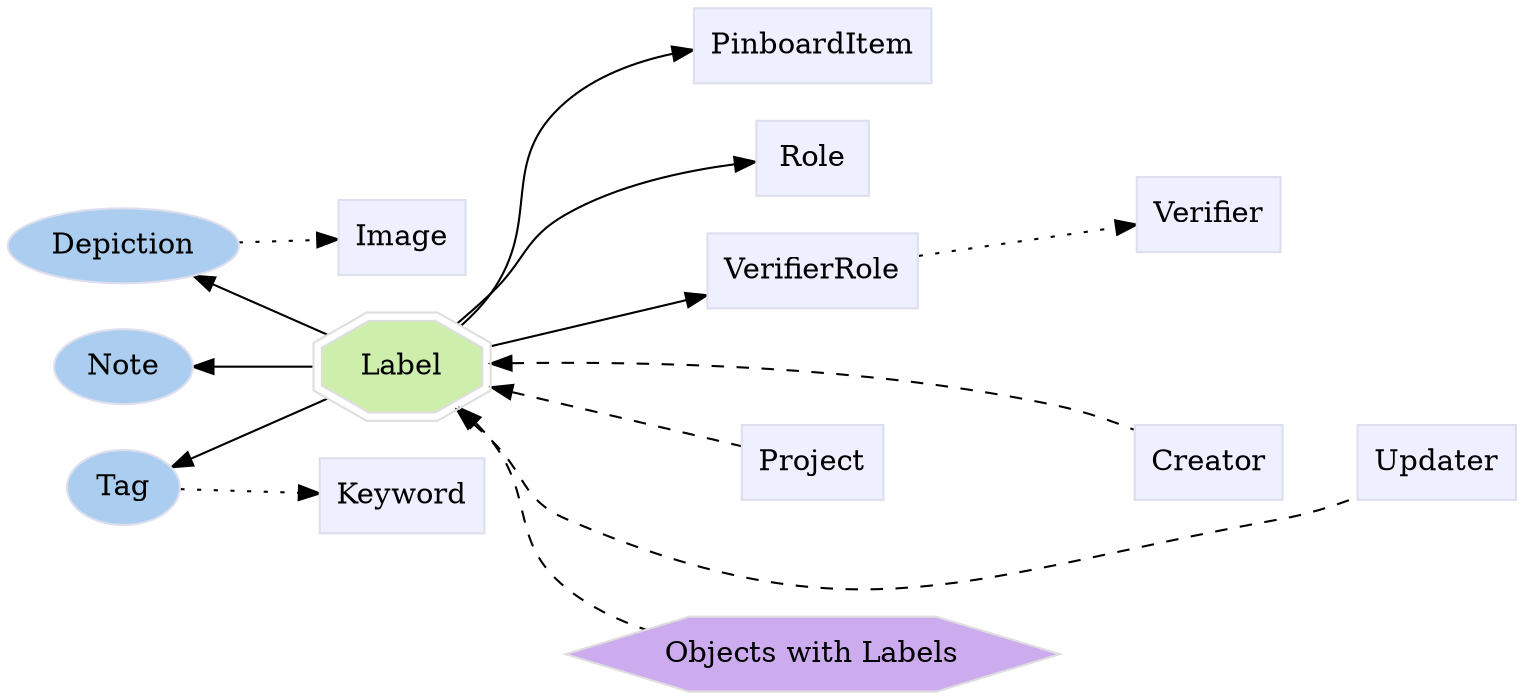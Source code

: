 digraph Label {
	graph [bb="0,0,628.93,328",
		label="",
		outputorder=edgesfirst,
		rankdir=LR
	];
	node [label="\N"];
	subgraph annotator_cluster {
		graph [rank=min];
		Depiction	[color="#dddeee",
			fillcolor="#abcdef",
			group=annotator,
			height=0.5,
			href="/develop/Data/models.html#depiction",
			label=Depiction,
			pos="47.257,212",
			shape=oval,
			style=filled,
			target=_top,
			width=1.3127];
		Tag	[color="#dddeee",
			fillcolor="#abcdef",
			group=annotator,
			height=0.5,
			href="/develop/Data/models.html#tag",
			label=Tag,
			pos="47.257,100",
			shape=oval,
			style=filled,
			target=_top,
			width=0.75];
		Note	[color="#dddeee",
			fillcolor="#abcdef",
			group=annotator,
			height=0.5,
			href="/develop/Data/models.html#note",
			label=Note,
			pos="47.257,156",
			shape=oval,
			style=filled,
			target=_top,
			width=0.80088];
	}
	subgraph core {
	}
	subgraph supporting {
		Label	[color="#dedede",
			fillcolor="#cdefab",
			group=target,
			height=0.61111,
			href="/develop/Data/models.html#label",
			label=Label,
			pos="169.05,156",
			shape=doubleoctagon,
			style=filled,
			target=_top,
			width=1.0703];
		Image	[color="#dddeee",
			fillcolor="#eeefff",
			group=supporting,
			height=0.5,
			href="/develop/Data/models.html#image",
			label=Image,
			pos="169.05,214",
			shape=box,
			style=filled,
			target=_top,
			width=0.75];
		Keyword	[color="#dddeee",
			fillcolor="#eeefff",
			group=supporting,
			height=0.5,
			href="/develop/Data/models.html#keyword",
			label=Keyword,
			pos="169.05,98",
			shape=box,
			style=filled,
			target=_top,
			width=0.92014];
		PinboardItem	[color="#dddeee",
			fillcolor="#eeefff",
			group=supporting,
			height=0.5,
			href="/develop/Data/models.html#pinboard-item",
			label=PinboardItem,
			pos="341.88,310",
			shape=box,
			style=filled,
			target=_top,
			width=1.2535];
		Role	[color="#dddeee",
			fillcolor="#eeefff",
			group=supporting,
			height=0.5,
			href="/develop/Data/models.html#role",
			label=Role,
			pos="341.88,256",
			shape=box,
			style=filled,
			target=_top,
			width=0.75];
		VerifierRole	[color="#dddeee",
			fillcolor="#eeefff",
			group=supporting,
			height=0.5,
			href="/develop/Data/models.html#verifier-role",
			label=VerifierRole,
			pos="341.88,202",
			shape=box,
			style=filled,
			target=_top,
			width=1.1493];
		Verifier	[color="#dddeee",
			fillcolor="#eeefff",
			group=supporting,
			height=0.5,
			href="/develop/Data/models.html#verifier",
			label=Verifier,
			pos="504.8,229",
			shape=box,
			style=filled,
			target=_top,
			width=0.79514];
		Creator	[color="#dddeee",
			fillcolor="#eeefff",
			group=supporting,
			height=0.5,
			href="/develop/Data/models.html#creator",
			label=Creator,
			pos="504.8,110",
			shape=box,
			style=filled,
			target=_top,
			width=0.78472];
		Project	[color="#dddeee",
			fillcolor="#eeefff",
			group=supporting,
			height=0.5,
			href="/develop/Data/models.html#project",
			label=Project,
			pos="341.88,110",
			shape=box,
			style=filled,
			target=_top,
			width=0.75347];
		Updater	[color="#dddeee",
			fillcolor="#eeefff",
			group=supporting,
			height=0.5,
			href="/develop/Data/models.html#updater",
			label=Updater,
			pos="599.18,110",
			shape=box,
			style=filled,
			target=_top,
			width=0.82639];
	}
	Depiction -> Image	[pos="e,141.75,213.56 94.913,212.78 106.71,212.98 119.23,213.19 130.52,213.37",
		style=dotted];
	Tag -> Keyword	[pos="e,135.84,98.538 74.545,99.561 89.206,99.316 107.84,99.005 124.61,98.725",
		style=dotted];
	Label -> Depiction	[pos="e,78.176,198.01 138.09,170 123.08,177.02 104.69,185.62 88.466,193.2"];
	Label -> Tag	[pos="e,69.95,110.14 137.95,141.93 120.34,133.7 98.123,123.31 80.203,114.93"];
	Label -> Note	[pos="e,76.342,156 130.16,156 116.67,156 101.45,156 87.823,156"];
	Label -> PinboardItem	[pos="e,296.4,306.47 194.47,173.01 199.28,177.17 203.94,181.91 207.58,187 234.04,224.1 209.97,252.23 243.58,283 255.13,293.57 270.46,300.06 \
285.53,304.01"];
	Label -> Role	[pos="e,314.38,252.94 192.82,173.75 197.82,177.94 202.99,182.5 207.58,187 225.12,204.23 222.83,215.81 243.58,229 261.46,240.37 284.16,\
247.03 303.13,250.88"];
	Label -> VerifierRole	[pos="e,300.09,191.02 207.96,166.21 231.87,172.65 263.06,181.05 289.22,188.09"];
	Label -> Creator	[dir=back,
		pos="s,207.78,157.23 219.22,157.37 273.93,157.79 364.58,155.16 440.18,137 452.43,134.06 465.33,128.99 476.29,124.03",
		style=dashed];
	Label -> Project	[dir=back,
		pos="s,207.96,145.79 219.01,142.82 250.08,134.45 289.08,123.95 314.47,117.11",
		style=dashed];
	Label -> Updater	[dir=back,
		pos="s,192.82,138.25 201.29,130.9 203.45,128.95 205.57,126.97 207.58,125 225.12,107.77 221.24,93.273 243.58,83 360.61,29.171 407.11,57.718 \
533.43,83 545.49,85.414 558.11,90.126 568.98,94.947",
		style=dashed];
	"Objects with Labels"	[color="#dedede",
		fillcolor="#cdabef",
		group=polymorphic,
		height=0.5,
		href="/develop/Data/models.html#objects with label",
		label="Objects with Labels",
		pos="341.88,18",
		shape=hexagon,
		style=filled,
		target=_top,
		width=2.7306];
	Label -> "Objects with Labels"	[dir=back,
		pos="s,194.14,138.74 202.49,130.86 204.3,128.96 206.01,127 207.58,125 230.36,95.881 215.79,74.394 243.58,50 253.2,41.553 265.1,35.326 \
277.25,30.738",
		style=dashed];
	Role -> Verifier	[pos="e,475.71,233.71 369.09,251.6 394.96,247.26 434.83,240.57 464.49,235.6",
		style=invis];
	VerifierRole -> Verifier	[pos="e,475.87,224.31 383.49,208.81 408.4,212.99 440.14,218.32 464.77,222.45",
		style=dotted];
	Creator -> Updater	[pos="e,569.2,110 533.52,110 541.18,110 549.64,110 557.86,110",
		style=invis];
	Project -> Creator	[pos="e,476.11,110 369.45,110 395.46,110 435.37,110 464.94,110",
		style=invis];
}
